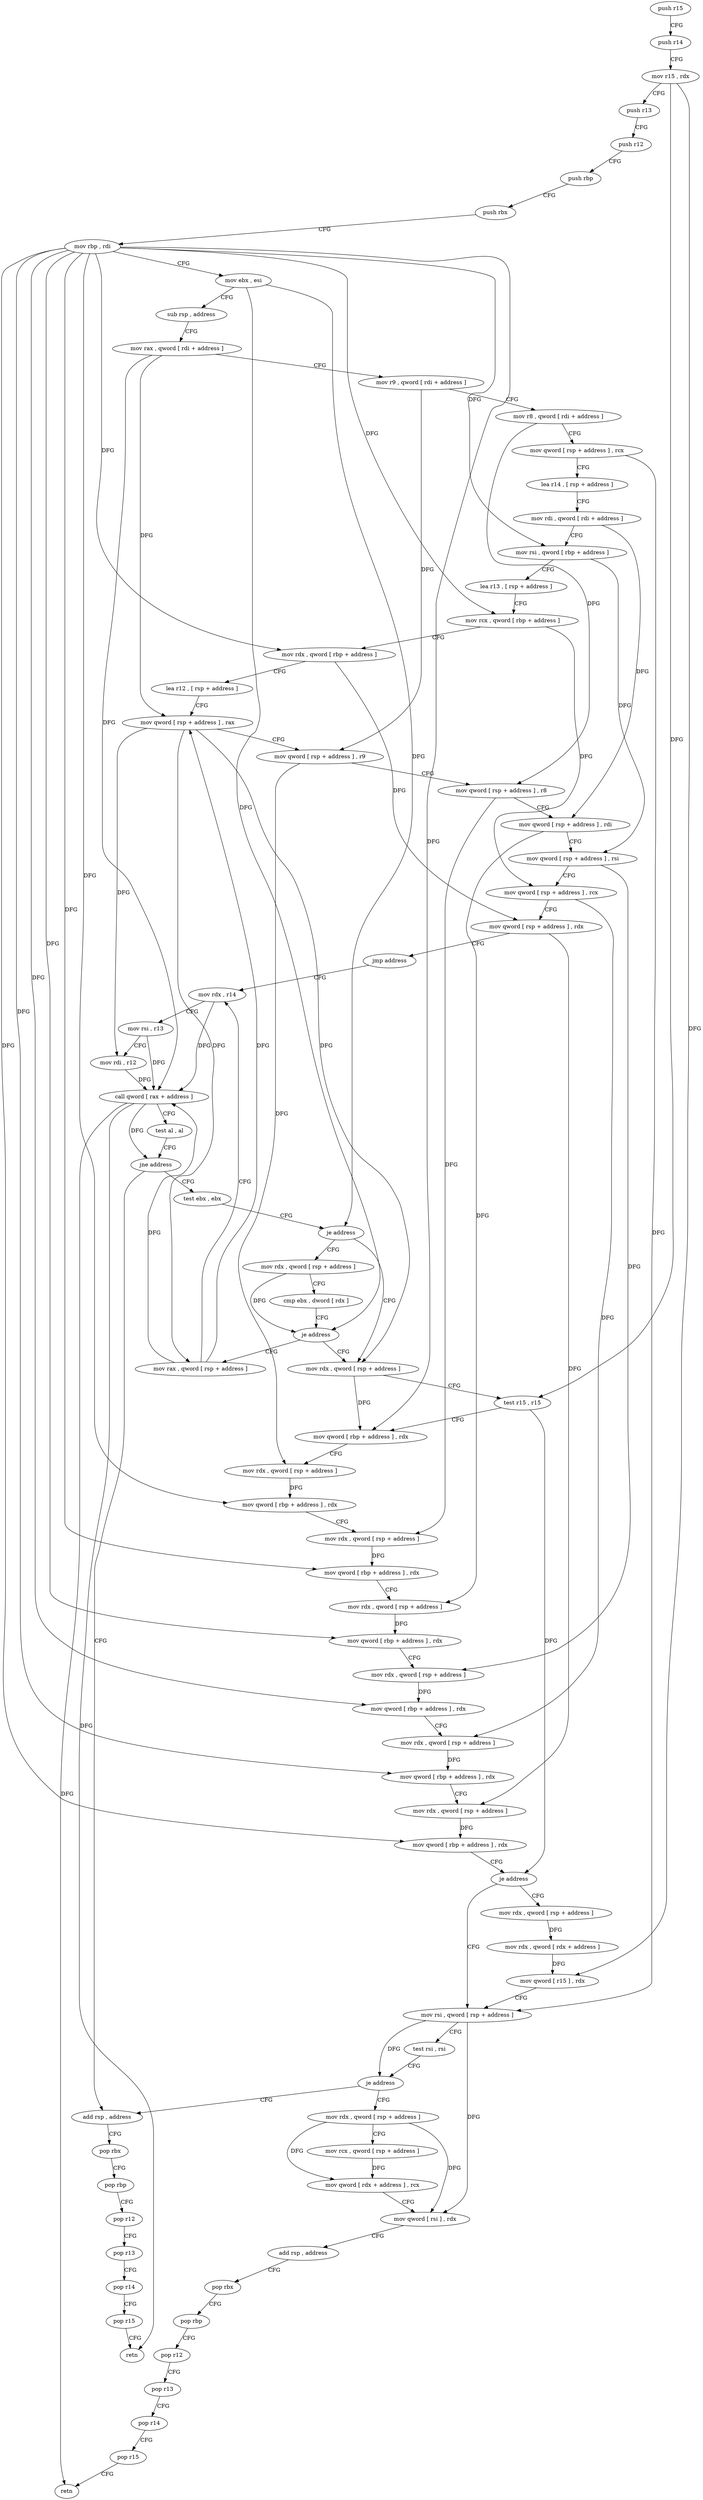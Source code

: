 digraph "func" {
"79184" [label = "push r15" ]
"79186" [label = "push r14" ]
"79188" [label = "mov r15 , rdx" ]
"79191" [label = "push r13" ]
"79193" [label = "push r12" ]
"79195" [label = "push rbp" ]
"79196" [label = "push rbx" ]
"79197" [label = "mov rbp , rdi" ]
"79200" [label = "mov ebx , esi" ]
"79202" [label = "sub rsp , address" ]
"79206" [label = "mov rax , qword [ rdi + address ]" ]
"79210" [label = "mov r9 , qword [ rdi + address ]" ]
"79214" [label = "mov r8 , qword [ rdi + address ]" ]
"79218" [label = "mov qword [ rsp + address ] , rcx" ]
"79223" [label = "lea r14 , [ rsp + address ]" ]
"79228" [label = "mov rdi , qword [ rdi + address ]" ]
"79232" [label = "mov rsi , qword [ rbp + address ]" ]
"79236" [label = "lea r13 , [ rsp + address ]" ]
"79241" [label = "mov rcx , qword [ rbp + address ]" ]
"79245" [label = "mov rdx , qword [ rbp + address ]" ]
"79249" [label = "lea r12 , [ rsp + address ]" ]
"79254" [label = "mov qword [ rsp + address ] , rax" ]
"79259" [label = "mov qword [ rsp + address ] , r9" ]
"79264" [label = "mov qword [ rsp + address ] , r8" ]
"79269" [label = "mov qword [ rsp + address ] , rdi" ]
"79274" [label = "mov qword [ rsp + address ] , rsi" ]
"79279" [label = "mov qword [ rsp + address ] , rcx" ]
"79284" [label = "mov qword [ rsp + address ] , rdx" ]
"79289" [label = "jmp address" ]
"79314" [label = "mov rdx , r14" ]
"79317" [label = "mov rsi , r13" ]
"79320" [label = "mov rdi , r12" ]
"79323" [label = "call qword [ rax + address ]" ]
"79329" [label = "test al , al" ]
"79331" [label = "jne address" ]
"79296" [label = "test ebx , ebx" ]
"79333" [label = "add rsp , address" ]
"79298" [label = "je address" ]
"79352" [label = "mov rdx , qword [ rsp + address ]" ]
"79300" [label = "mov rdx , qword [ rsp + address ]" ]
"79337" [label = "pop rbx" ]
"79338" [label = "pop rbp" ]
"79339" [label = "pop r12" ]
"79341" [label = "pop r13" ]
"79343" [label = "pop r14" ]
"79345" [label = "pop r15" ]
"79347" [label = "retn" ]
"79357" [label = "test r15 , r15" ]
"79360" [label = "mov qword [ rbp + address ] , rdx" ]
"79364" [label = "mov rdx , qword [ rsp + address ]" ]
"79369" [label = "mov qword [ rbp + address ] , rdx" ]
"79373" [label = "mov rdx , qword [ rsp + address ]" ]
"79378" [label = "mov qword [ rbp + address ] , rdx" ]
"79382" [label = "mov rdx , qword [ rsp + address ]" ]
"79387" [label = "mov qword [ rbp + address ] , rdx" ]
"79391" [label = "mov rdx , qword [ rsp + address ]" ]
"79396" [label = "mov qword [ rbp + address ] , rdx" ]
"79400" [label = "mov rdx , qword [ rsp + address ]" ]
"79405" [label = "mov qword [ rbp + address ] , rdx" ]
"79409" [label = "mov rdx , qword [ rsp + address ]" ]
"79414" [label = "mov qword [ rbp + address ] , rdx" ]
"79418" [label = "je address" ]
"79432" [label = "mov rsi , qword [ rsp + address ]" ]
"79420" [label = "mov rdx , qword [ rsp + address ]" ]
"79305" [label = "cmp ebx , dword [ rdx ]" ]
"79307" [label = "je address" ]
"79309" [label = "mov rax , qword [ rsp + address ]" ]
"79437" [label = "test rsi , rsi" ]
"79440" [label = "je address" ]
"79442" [label = "mov rdx , qword [ rsp + address ]" ]
"79425" [label = "mov rdx , qword [ rdx + address ]" ]
"79429" [label = "mov qword [ r15 ] , rdx" ]
"79447" [label = "mov rcx , qword [ rsp + address ]" ]
"79452" [label = "mov qword [ rdx + address ] , rcx" ]
"79456" [label = "mov qword [ rsi ] , rdx" ]
"79459" [label = "add rsp , address" ]
"79463" [label = "pop rbx" ]
"79464" [label = "pop rbp" ]
"79465" [label = "pop r12" ]
"79467" [label = "pop r13" ]
"79469" [label = "pop r14" ]
"79471" [label = "pop r15" ]
"79473" [label = "retn" ]
"79184" -> "79186" [ label = "CFG" ]
"79186" -> "79188" [ label = "CFG" ]
"79188" -> "79191" [ label = "CFG" ]
"79188" -> "79357" [ label = "DFG" ]
"79188" -> "79429" [ label = "DFG" ]
"79191" -> "79193" [ label = "CFG" ]
"79193" -> "79195" [ label = "CFG" ]
"79195" -> "79196" [ label = "CFG" ]
"79196" -> "79197" [ label = "CFG" ]
"79197" -> "79200" [ label = "CFG" ]
"79197" -> "79232" [ label = "DFG" ]
"79197" -> "79241" [ label = "DFG" ]
"79197" -> "79245" [ label = "DFG" ]
"79197" -> "79360" [ label = "DFG" ]
"79197" -> "79369" [ label = "DFG" ]
"79197" -> "79378" [ label = "DFG" ]
"79197" -> "79387" [ label = "DFG" ]
"79197" -> "79396" [ label = "DFG" ]
"79197" -> "79405" [ label = "DFG" ]
"79197" -> "79414" [ label = "DFG" ]
"79200" -> "79202" [ label = "CFG" ]
"79200" -> "79298" [ label = "DFG" ]
"79200" -> "79307" [ label = "DFG" ]
"79202" -> "79206" [ label = "CFG" ]
"79206" -> "79210" [ label = "CFG" ]
"79206" -> "79254" [ label = "DFG" ]
"79206" -> "79323" [ label = "DFG" ]
"79210" -> "79214" [ label = "CFG" ]
"79210" -> "79259" [ label = "DFG" ]
"79214" -> "79218" [ label = "CFG" ]
"79214" -> "79264" [ label = "DFG" ]
"79218" -> "79223" [ label = "CFG" ]
"79218" -> "79432" [ label = "DFG" ]
"79223" -> "79228" [ label = "CFG" ]
"79228" -> "79232" [ label = "CFG" ]
"79228" -> "79269" [ label = "DFG" ]
"79232" -> "79236" [ label = "CFG" ]
"79232" -> "79274" [ label = "DFG" ]
"79236" -> "79241" [ label = "CFG" ]
"79241" -> "79245" [ label = "CFG" ]
"79241" -> "79279" [ label = "DFG" ]
"79245" -> "79249" [ label = "CFG" ]
"79245" -> "79284" [ label = "DFG" ]
"79249" -> "79254" [ label = "CFG" ]
"79254" -> "79259" [ label = "CFG" ]
"79254" -> "79352" [ label = "DFG" ]
"79254" -> "79309" [ label = "DFG" ]
"79254" -> "79320" [ label = "DFG" ]
"79259" -> "79264" [ label = "CFG" ]
"79259" -> "79364" [ label = "DFG" ]
"79264" -> "79269" [ label = "CFG" ]
"79264" -> "79373" [ label = "DFG" ]
"79269" -> "79274" [ label = "CFG" ]
"79269" -> "79382" [ label = "DFG" ]
"79274" -> "79279" [ label = "CFG" ]
"79274" -> "79391" [ label = "DFG" ]
"79279" -> "79284" [ label = "CFG" ]
"79279" -> "79400" [ label = "DFG" ]
"79284" -> "79289" [ label = "CFG" ]
"79284" -> "79409" [ label = "DFG" ]
"79289" -> "79314" [ label = "CFG" ]
"79314" -> "79317" [ label = "CFG" ]
"79314" -> "79323" [ label = "DFG" ]
"79317" -> "79320" [ label = "CFG" ]
"79317" -> "79323" [ label = "DFG" ]
"79320" -> "79323" [ label = "DFG" ]
"79323" -> "79329" [ label = "CFG" ]
"79323" -> "79331" [ label = "DFG" ]
"79323" -> "79347" [ label = "DFG" ]
"79323" -> "79473" [ label = "DFG" ]
"79329" -> "79331" [ label = "CFG" ]
"79331" -> "79296" [ label = "CFG" ]
"79331" -> "79333" [ label = "CFG" ]
"79296" -> "79298" [ label = "CFG" ]
"79333" -> "79337" [ label = "CFG" ]
"79298" -> "79352" [ label = "CFG" ]
"79298" -> "79300" [ label = "CFG" ]
"79352" -> "79357" [ label = "CFG" ]
"79352" -> "79360" [ label = "DFG" ]
"79300" -> "79305" [ label = "CFG" ]
"79300" -> "79307" [ label = "DFG" ]
"79337" -> "79338" [ label = "CFG" ]
"79338" -> "79339" [ label = "CFG" ]
"79339" -> "79341" [ label = "CFG" ]
"79341" -> "79343" [ label = "CFG" ]
"79343" -> "79345" [ label = "CFG" ]
"79345" -> "79347" [ label = "CFG" ]
"79357" -> "79360" [ label = "CFG" ]
"79357" -> "79418" [ label = "DFG" ]
"79360" -> "79364" [ label = "CFG" ]
"79364" -> "79369" [ label = "DFG" ]
"79369" -> "79373" [ label = "CFG" ]
"79373" -> "79378" [ label = "DFG" ]
"79378" -> "79382" [ label = "CFG" ]
"79382" -> "79387" [ label = "DFG" ]
"79387" -> "79391" [ label = "CFG" ]
"79391" -> "79396" [ label = "DFG" ]
"79396" -> "79400" [ label = "CFG" ]
"79400" -> "79405" [ label = "DFG" ]
"79405" -> "79409" [ label = "CFG" ]
"79409" -> "79414" [ label = "DFG" ]
"79414" -> "79418" [ label = "CFG" ]
"79418" -> "79432" [ label = "CFG" ]
"79418" -> "79420" [ label = "CFG" ]
"79432" -> "79437" [ label = "CFG" ]
"79432" -> "79440" [ label = "DFG" ]
"79432" -> "79456" [ label = "DFG" ]
"79420" -> "79425" [ label = "DFG" ]
"79305" -> "79307" [ label = "CFG" ]
"79307" -> "79352" [ label = "CFG" ]
"79307" -> "79309" [ label = "CFG" ]
"79309" -> "79314" [ label = "CFG" ]
"79309" -> "79254" [ label = "DFG" ]
"79309" -> "79323" [ label = "DFG" ]
"79437" -> "79440" [ label = "CFG" ]
"79440" -> "79333" [ label = "CFG" ]
"79440" -> "79442" [ label = "CFG" ]
"79442" -> "79447" [ label = "CFG" ]
"79442" -> "79452" [ label = "DFG" ]
"79442" -> "79456" [ label = "DFG" ]
"79425" -> "79429" [ label = "DFG" ]
"79429" -> "79432" [ label = "CFG" ]
"79447" -> "79452" [ label = "DFG" ]
"79452" -> "79456" [ label = "CFG" ]
"79456" -> "79459" [ label = "CFG" ]
"79459" -> "79463" [ label = "CFG" ]
"79463" -> "79464" [ label = "CFG" ]
"79464" -> "79465" [ label = "CFG" ]
"79465" -> "79467" [ label = "CFG" ]
"79467" -> "79469" [ label = "CFG" ]
"79469" -> "79471" [ label = "CFG" ]
"79471" -> "79473" [ label = "CFG" ]
}
